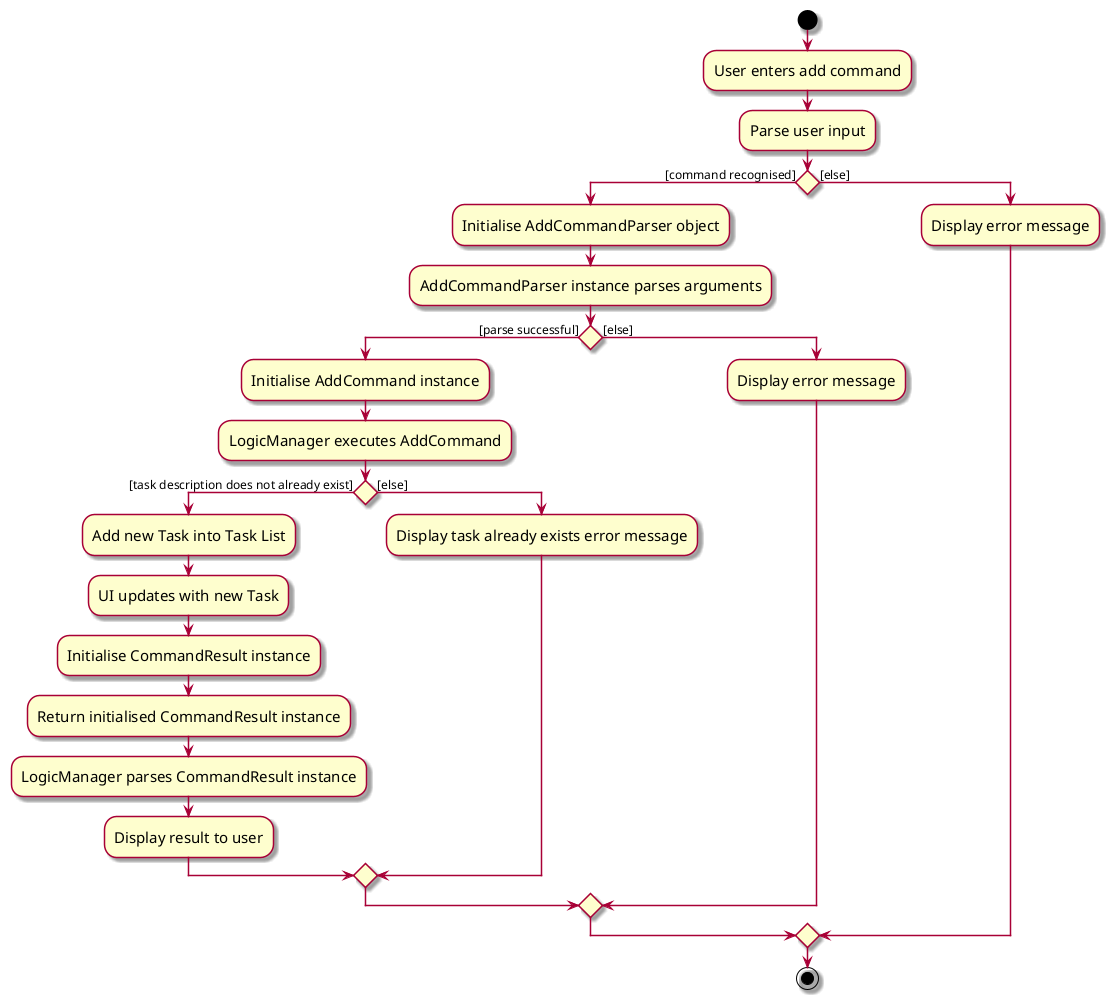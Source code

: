 @startuml
skin rose
skinparam ActivityFontSize 15
skinparam ArrowFontSize 12
start
:User enters add command;

'Since the beta syntax does not support placing the condition outside the
'diamond we place it as the true branch instead.

:Parse user input;

if () then ([command recognised])
    :Initialise AddCommandParser object;
    :AddCommandParser instance parses arguments;
    if () then ([parse successful])
        :Initialise AddCommand instance;
        :LogicManager executes AddCommand;
        if () then ([task description does not already exist])
            :Add new Task into Task List;
            :UI updates with new Task;
            :Initialise CommandResult instance;
            :Return initialised CommandResult instance;
            :LogicManager parses CommandResult instance;
            :Display result to user;
        else ([else])
            :Display task already exists error message;
        endif
    else ([else])
        :Display error message;
    endif
else ([else])
:Display error message;
endif
stop

@enduml
